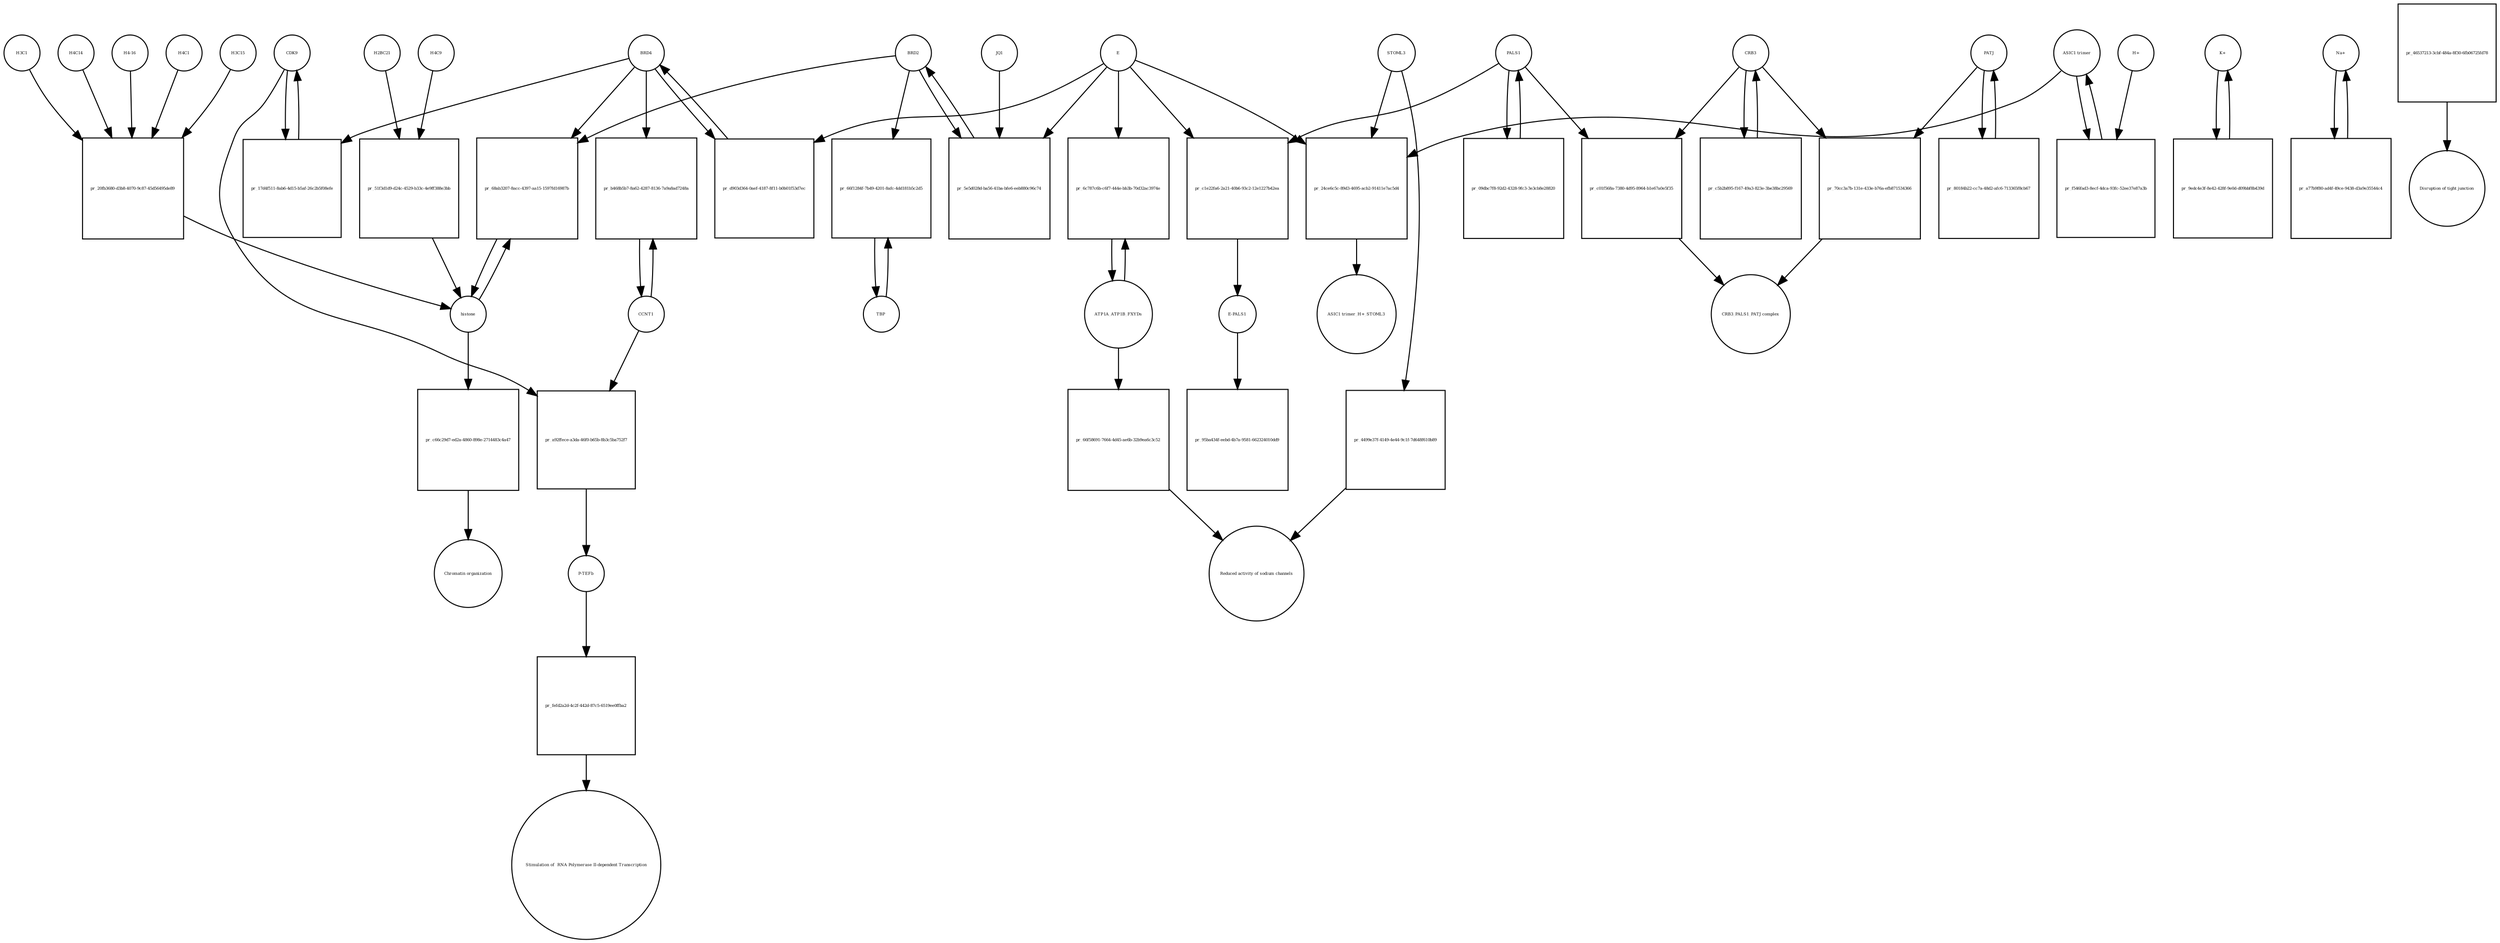 strict digraph  {
CDK9 [annotation="", bipartite=0, cls=macromolecule, fontsize=4, label=CDK9, shape=circle];
"pr_17d4f511-8ab6-4d15-b5af-26c2b5f08efe" [annotation="", bipartite=1, cls=process, fontsize=4, label="pr_17d4f511-8ab6-4d15-b5af-26c2b5f08efe", shape=square];
BRD4 [annotation="", bipartite=0, cls=macromolecule, fontsize=4, label=BRD4, shape=circle];
CCNT1 [annotation="", bipartite=0, cls=macromolecule, fontsize=4, label=CCNT1, shape=circle];
"pr_b468b5b7-8a62-4287-8136-7a9a8ad7248a" [annotation="", bipartite=1, cls=process, fontsize=4, label="pr_b468b5b7-8a62-4287-8136-7a9a8ad7248a", shape=square];
histone [annotation="", bipartite=0, cls=complex, fontsize=4, label=histone, shape=circle];
"pr_68ab3207-8acc-4397-aa15-1597fd16987b" [annotation="", bipartite=1, cls=process, fontsize=4, label="pr_68ab3207-8acc-4397-aa15-1597fd16987b", shape=square];
BRD2 [annotation="", bipartite=0, cls=macromolecule, fontsize=4, label=BRD2, shape=circle];
"pr_d903d364-0aef-4187-8f11-b0b01f53d7ec" [annotation="", bipartite=1, cls=process, fontsize=4, label="pr_d903d364-0aef-4187-8f11-b0b01f53d7ec", shape=square];
E [annotation=urn_miriam_ncbiprotein_BCD58755, bipartite=0, cls=macromolecule, fontsize=4, label=E, shape=circle];
H4C14 [annotation="", bipartite=0, cls=macromolecule, fontsize=4, label=H4C14, shape=circle];
"pr_20fb3680-d3b8-4070-9c87-45d56495de89" [annotation="", bipartite=1, cls=process, fontsize=4, label="pr_20fb3680-d3b8-4070-9c87-45d56495de89", shape=square];
"H4-16" [annotation="", bipartite=0, cls=macromolecule, fontsize=4, label="H4-16", shape=circle];
H4C1 [annotation="", bipartite=0, cls=macromolecule, fontsize=4, label=H4C1, shape=circle];
H3C15 [annotation="", bipartite=0, cls=macromolecule, fontsize=4, label=H3C15, shape=circle];
H3C1 [annotation="", bipartite=0, cls=macromolecule, fontsize=4, label=H3C1, shape=circle];
"pr_5e5d028d-ba56-41ba-bfe6-eeb880c96c74" [annotation="", bipartite=1, cls=process, fontsize=4, label="pr_5e5d028d-ba56-41ba-bfe6-eeb880c96c74", shape=square];
JQ1 [annotation="", bipartite=0, cls=macromolecule, fontsize=4, label=JQ1, shape=circle];
TBP [annotation="", bipartite=0, cls=macromolecule, fontsize=4, label=TBP, shape=circle];
"pr_66f1284f-7b49-4201-8afc-4dd181b5c2d5" [annotation="", bipartite=1, cls=process, fontsize=4, label="pr_66f1284f-7b49-4201-8afc-4dd181b5c2d5", shape=square];
H4C9 [annotation="", bipartite=0, cls=macromolecule, fontsize=4, label=H4C9, shape=circle];
"pr_51f3d1d9-d24c-4529-b33c-4e9ff388e3bb" [annotation="", bipartite=1, cls=process, fontsize=4, label="pr_51f3d1d9-d24c-4529-b33c-4e9ff388e3bb", shape=square];
H2BC21 [annotation="", bipartite=0, cls=macromolecule, fontsize=4, label=H2BC21, shape=circle];
"pr_c1e22fa6-2a21-40b6-93c2-12e1227b42ea" [annotation="", bipartite=1, cls=process, fontsize=4, label="pr_c1e22fa6-2a21-40b6-93c2-12e1227b42ea", shape=square];
PALS1 [annotation="", bipartite=0, cls=macromolecule, fontsize=4, label=PALS1, shape=circle];
"E-PALS1" [annotation="", bipartite=0, cls=complex, fontsize=4, label="E-PALS1", shape=circle];
"pr_95ba434f-eebd-4b7a-9581-662324010dd9" [annotation="", bipartite=1, cls=process, fontsize=4, label="pr_95ba434f-eebd-4b7a-9581-662324010dd9", shape=square];
"pr_09dbc7f8-92d2-4328-9fc3-3e3cb8e28820" [annotation="", bipartite=1, cls=process, fontsize=4, label="pr_09dbc7f8-92d2-4328-9fc3-3e3cb8e28820", shape=square];
CRB3 [annotation="", bipartite=0, cls=macromolecule, fontsize=4, label=CRB3, shape=circle];
"pr_c5b2b895-f167-49a3-823e-3be38bc29569" [annotation="", bipartite=1, cls=process, fontsize=4, label="pr_c5b2b895-f167-49a3-823e-3be38bc29569", shape=square];
PATJ [annotation="", bipartite=0, cls=macromolecule, fontsize=4, label=PATJ, shape=circle];
"pr_80184b22-cc7a-48d2-afc6-713365f8cb67" [annotation="", bipartite=1, cls=process, fontsize=4, label="pr_80184b22-cc7a-48d2-afc6-713365f8cb67", shape=square];
ATP1A_ATP1B_FXYDs [annotation="", bipartite=0, cls=complex, fontsize=4, label=ATP1A_ATP1B_FXYDs, shape=circle];
"pr_6c787c6b-c6f7-444e-bb3b-70d32ac3974e" [annotation="", bipartite=1, cls=process, fontsize=4, label="pr_6c787c6b-c6f7-444e-bb3b-70d32ac3974e", shape=square];
"ASIC1 trimer" [annotation="", bipartite=0, cls=macromolecule, fontsize=4, label="ASIC1 trimer", shape=circle];
"pr_f546fad3-8ecf-4dca-93fc-52ee37e87a3b" [annotation="", bipartite=1, cls=process, fontsize=4, label="pr_f546fad3-8ecf-4dca-93fc-52ee37e87a3b", shape=square];
"H+" [annotation="", bipartite=0, cls="simple chemical", fontsize=4, label="H+", shape=circle];
"pr_24ce6c5c-89d3-4695-acb2-91411e7ac5d4" [annotation="", bipartite=1, cls=process, fontsize=4, label="pr_24ce6c5c-89d3-4695-acb2-91411e7ac5d4", shape=square];
STOML3 [annotation="", bipartite=0, cls=macromolecule, fontsize=4, label=STOML3, shape=circle];
"ASIC1 trimer_H+_STOML3" [annotation="", bipartite=0, cls=complex, fontsize=4, label="ASIC1 trimer_H+_STOML3", shape=circle];
"K+" [annotation="", bipartite=0, cls="simple chemical", fontsize=4, label="K+", shape=circle];
"pr_9edc4e3f-8e42-428f-9e0d-d09bbf8b439d" [annotation="", bipartite=1, cls=process, fontsize=4, label="pr_9edc4e3f-8e42-428f-9e0d-d09bbf8b439d", shape=square];
"Na+" [annotation="", bipartite=0, cls="simple chemical", fontsize=4, label="Na+", shape=circle];
"pr_a77b9f80-ad4f-49ce-9438-d3a9e35544c4" [annotation="", bipartite=1, cls=process, fontsize=4, label="pr_a77b9f80-ad4f-49ce-9438-d3a9e35544c4", shape=square];
"pr_c01f568a-7380-4d95-8964-b1e67a0e5f35" [annotation="", bipartite=1, cls=process, fontsize=4, label="pr_c01f568a-7380-4d95-8964-b1e67a0e5f35", shape=square];
"CRB3_PALS1_PATJ complex" [annotation="", bipartite=0, cls=complex, fontsize=4, label="CRB3_PALS1_PATJ complex", shape=circle];
"pr_70cc3a7b-131e-433e-b76a-efb871534366" [annotation="", bipartite=1, cls=process, fontsize=4, label="pr_70cc3a7b-131e-433e-b76a-efb871534366", shape=square];
"pr_66f58691-7664-4d45-ae6b-32b9ea6c3c52" [annotation="", bipartite=1, cls=process, fontsize=4, label="pr_66f58691-7664-4d45-ae6b-32b9ea6c3c52", shape=square];
"Reduced activity of sodium channels" [annotation="", bipartite=0, cls=phenotype, fontsize=4, label="Reduced activity of sodium channels", shape=circle];
"pr_4499e37f-4149-4e44-9c1f-7d648f610b89" [annotation="", bipartite=1, cls=process, fontsize=4, label="pr_4499e37f-4149-4e44-9c1f-7d648f610b89", shape=square];
"pr_46537213-3cbf-484a-8f30-6fb06725fd78" [annotation="", bipartite=1, cls=process, fontsize=4, label="pr_46537213-3cbf-484a-8f30-6fb06725fd78", shape=square];
"Disruption of tight junction" [annotation="", bipartite=0, cls=phenotype, fontsize=4, label="Disruption of tight junction", shape=circle];
"pr_a92ffece-a3da-46f0-b65b-8b3c5ba752f7" [annotation="", bipartite=1, cls=process, fontsize=4, label="pr_a92ffece-a3da-46f0-b65b-8b3c5ba752f7", shape=square];
"P-TEFb" [annotation="", bipartite=0, cls=complex, fontsize=4, label="P-TEFb", shape=circle];
"pr_fefd2a2d-4c2f-442d-87c5-6519ee0ffba2" [annotation="", bipartite=1, cls=process, fontsize=4, label="pr_fefd2a2d-4c2f-442d-87c5-6519ee0ffba2", shape=square];
" Stimulation of  RNA Polymerase II-dependent Transcription " [annotation="", bipartite=0, cls=phenotype, fontsize=4, label=" Stimulation of  RNA Polymerase II-dependent Transcription ", shape=circle];
"pr_c66c29d7-ed2a-4860-898e-2714483c4a47" [annotation="", bipartite=1, cls=process, fontsize=4, label="pr_c66c29d7-ed2a-4860-898e-2714483c4a47", shape=square];
"Chromatin organization" [annotation="", bipartite=0, cls=phenotype, fontsize=4, label="Chromatin organization", shape=circle];
CDK9 -> "pr_17d4f511-8ab6-4d15-b5af-26c2b5f08efe"  [annotation="", interaction_type=consumption];
CDK9 -> "pr_a92ffece-a3da-46f0-b65b-8b3c5ba752f7"  [annotation="", interaction_type=consumption];
"pr_17d4f511-8ab6-4d15-b5af-26c2b5f08efe" -> CDK9  [annotation="", interaction_type=production];
BRD4 -> "pr_17d4f511-8ab6-4d15-b5af-26c2b5f08efe"  [annotation="urn_miriam_doi_10.18632%2Foncotarget.18583|urn_miriam_doi_10.1016%2Fj.molcel.2005.06.027", interaction_type=catalysis];
BRD4 -> "pr_b468b5b7-8a62-4287-8136-7a9a8ad7248a"  [annotation="urn_miriam_doi_10.1016%2Fj.molcel.2005.06.027", interaction_type=catalysis];
BRD4 -> "pr_68ab3207-8acc-4397-aa15-1597fd16987b"  [annotation="urn_miriam_doi_10.1038%2Fnsmb.3228.|urn_miriam_doi_10.1016%2Fj.molcel.2008.01.018", interaction_type=catalysis];
BRD4 -> "pr_d903d364-0aef-4187-8f11-b0b01f53d7ec"  [annotation="", interaction_type=consumption];
CCNT1 -> "pr_b468b5b7-8a62-4287-8136-7a9a8ad7248a"  [annotation="", interaction_type=consumption];
CCNT1 -> "pr_a92ffece-a3da-46f0-b65b-8b3c5ba752f7"  [annotation="", interaction_type=consumption];
"pr_b468b5b7-8a62-4287-8136-7a9a8ad7248a" -> CCNT1  [annotation="", interaction_type=production];
histone -> "pr_68ab3207-8acc-4397-aa15-1597fd16987b"  [annotation="", interaction_type=consumption];
histone -> "pr_c66c29d7-ed2a-4860-898e-2714483c4a47"  [annotation="", interaction_type=consumption];
"pr_68ab3207-8acc-4397-aa15-1597fd16987b" -> histone  [annotation="", interaction_type=production];
BRD2 -> "pr_68ab3207-8acc-4397-aa15-1597fd16987b"  [annotation="urn_miriam_doi_10.1038%2Fnsmb.3228.|urn_miriam_doi_10.1016%2Fj.molcel.2008.01.018", interaction_type=catalysis];
BRD2 -> "pr_5e5d028d-ba56-41ba-bfe6-eeb880c96c74"  [annotation="", interaction_type=consumption];
BRD2 -> "pr_66f1284f-7b49-4201-8afc-4dd181b5c2d5"  [annotation="urn_miriam_doi_10.1007%2Fs11010-006-9223-6", interaction_type=catalysis];
"pr_d903d364-0aef-4187-8f11-b0b01f53d7ec" -> BRD4  [annotation="", interaction_type=production];
E -> "pr_d903d364-0aef-4187-8f11-b0b01f53d7ec"  [annotation="urn_miriam_doi_10.1038%2Fs41586-020-2286-9", interaction_type=inhibition];
E -> "pr_5e5d028d-ba56-41ba-bfe6-eeb880c96c74"  [annotation="urn_miriam_doi_10.1038%2Fs41586-020-2286-9|urn_miriam_doi_10.1080%2F15592294.2018.1469891", interaction_type=inhibition];
E -> "pr_c1e22fa6-2a21-40b6-93c2-12e1227b42ea"  [annotation="", interaction_type=consumption];
E -> "pr_6c787c6b-c6f7-444e-bb3b-70d32ac3974e"  [annotation="urn_miriam_doi_10.1016%2Fj.virol.2011.03.029", interaction_type=inhibition];
E -> "pr_24ce6c5c-89d3-4695-acb2-91411e7ac5d4"  [annotation="urn_miriam_doi_10.1016%2Fj.virol.2011.03.029", interaction_type=inhibition];
H4C14 -> "pr_20fb3680-d3b8-4070-9c87-45d56495de89"  [annotation="", interaction_type=consumption];
"pr_20fb3680-d3b8-4070-9c87-45d56495de89" -> histone  [annotation="", interaction_type=production];
"H4-16" -> "pr_20fb3680-d3b8-4070-9c87-45d56495de89"  [annotation="", interaction_type=consumption];
H4C1 -> "pr_20fb3680-d3b8-4070-9c87-45d56495de89"  [annotation="", interaction_type=consumption];
H3C15 -> "pr_20fb3680-d3b8-4070-9c87-45d56495de89"  [annotation="", interaction_type=consumption];
H3C1 -> "pr_20fb3680-d3b8-4070-9c87-45d56495de89"  [annotation="", interaction_type=consumption];
"pr_5e5d028d-ba56-41ba-bfe6-eeb880c96c74" -> BRD2  [annotation="", interaction_type=production];
JQ1 -> "pr_5e5d028d-ba56-41ba-bfe6-eeb880c96c74"  [annotation="urn_miriam_doi_10.1038%2Fs41586-020-2286-9|urn_miriam_doi_10.1080%2F15592294.2018.1469891", interaction_type=inhibition];
TBP -> "pr_66f1284f-7b49-4201-8afc-4dd181b5c2d5"  [annotation="", interaction_type=consumption];
"pr_66f1284f-7b49-4201-8afc-4dd181b5c2d5" -> TBP  [annotation="", interaction_type=production];
H4C9 -> "pr_51f3d1d9-d24c-4529-b33c-4e9ff388e3bb"  [annotation="", interaction_type=consumption];
"pr_51f3d1d9-d24c-4529-b33c-4e9ff388e3bb" -> histone  [annotation="", interaction_type=production];
H2BC21 -> "pr_51f3d1d9-d24c-4529-b33c-4e9ff388e3bb"  [annotation="", interaction_type=consumption];
"pr_c1e22fa6-2a21-40b6-93c2-12e1227b42ea" -> "E-PALS1"  [annotation="", interaction_type=production];
PALS1 -> "pr_c1e22fa6-2a21-40b6-93c2-12e1227b42ea"  [annotation="", interaction_type=consumption];
PALS1 -> "pr_09dbc7f8-92d2-4328-9fc3-3e3cb8e28820"  [annotation="", interaction_type=consumption];
PALS1 -> "pr_c01f568a-7380-4d95-8964-b1e67a0e5f35"  [annotation="", interaction_type=consumption];
"E-PALS1" -> "pr_95ba434f-eebd-4b7a-9581-662324010dd9"  [annotation="", interaction_type=consumption];
"pr_09dbc7f8-92d2-4328-9fc3-3e3cb8e28820" -> PALS1  [annotation="", interaction_type=production];
CRB3 -> "pr_c5b2b895-f167-49a3-823e-3be38bc29569"  [annotation="", interaction_type=consumption];
CRB3 -> "pr_c01f568a-7380-4d95-8964-b1e67a0e5f35"  [annotation="", interaction_type=consumption];
CRB3 -> "pr_70cc3a7b-131e-433e-b76a-efb871534366"  [annotation="", interaction_type=consumption];
"pr_c5b2b895-f167-49a3-823e-3be38bc29569" -> CRB3  [annotation="", interaction_type=production];
PATJ -> "pr_80184b22-cc7a-48d2-afc6-713365f8cb67"  [annotation="", interaction_type=consumption];
PATJ -> "pr_70cc3a7b-131e-433e-b76a-efb871534366"  [annotation="", interaction_type=consumption];
"pr_80184b22-cc7a-48d2-afc6-713365f8cb67" -> PATJ  [annotation="", interaction_type=production];
ATP1A_ATP1B_FXYDs -> "pr_6c787c6b-c6f7-444e-bb3b-70d32ac3974e"  [annotation="", interaction_type=consumption];
ATP1A_ATP1B_FXYDs -> "pr_66f58691-7664-4d45-ae6b-32b9ea6c3c52"  [annotation="", interaction_type=consumption];
"pr_6c787c6b-c6f7-444e-bb3b-70d32ac3974e" -> ATP1A_ATP1B_FXYDs  [annotation="", interaction_type=production];
"ASIC1 trimer" -> "pr_f546fad3-8ecf-4dca-93fc-52ee37e87a3b"  [annotation="", interaction_type=consumption];
"ASIC1 trimer" -> "pr_24ce6c5c-89d3-4695-acb2-91411e7ac5d4"  [annotation="", interaction_type=consumption];
"pr_f546fad3-8ecf-4dca-93fc-52ee37e87a3b" -> "ASIC1 trimer"  [annotation="", interaction_type=production];
"H+" -> "pr_f546fad3-8ecf-4dca-93fc-52ee37e87a3b"  [annotation="", interaction_type=consumption];
"pr_24ce6c5c-89d3-4695-acb2-91411e7ac5d4" -> "ASIC1 trimer_H+_STOML3"  [annotation="", interaction_type=production];
STOML3 -> "pr_24ce6c5c-89d3-4695-acb2-91411e7ac5d4"  [annotation="", interaction_type=consumption];
STOML3 -> "pr_4499e37f-4149-4e44-9c1f-7d648f610b89"  [annotation="", interaction_type=consumption];
"K+" -> "pr_9edc4e3f-8e42-428f-9e0d-d09bbf8b439d"  [annotation="", interaction_type=consumption];
"pr_9edc4e3f-8e42-428f-9e0d-d09bbf8b439d" -> "K+"  [annotation="", interaction_type=production];
"Na+" -> "pr_a77b9f80-ad4f-49ce-9438-d3a9e35544c4"  [annotation="", interaction_type=consumption];
"pr_a77b9f80-ad4f-49ce-9438-d3a9e35544c4" -> "Na+"  [annotation="", interaction_type=production];
"pr_c01f568a-7380-4d95-8964-b1e67a0e5f35" -> "CRB3_PALS1_PATJ complex"  [annotation="", interaction_type=production];
"pr_70cc3a7b-131e-433e-b76a-efb871534366" -> "CRB3_PALS1_PATJ complex"  [annotation="", interaction_type=production];
"pr_66f58691-7664-4d45-ae6b-32b9ea6c3c52" -> "Reduced activity of sodium channels"  [annotation="", interaction_type=production];
"pr_4499e37f-4149-4e44-9c1f-7d648f610b89" -> "Reduced activity of sodium channels"  [annotation="", interaction_type=production];
"pr_46537213-3cbf-484a-8f30-6fb06725fd78" -> "Disruption of tight junction"  [annotation="", interaction_type=production];
"pr_a92ffece-a3da-46f0-b65b-8b3c5ba752f7" -> "P-TEFb"  [annotation="", interaction_type=production];
"P-TEFb" -> "pr_fefd2a2d-4c2f-442d-87c5-6519ee0ffba2"  [annotation="", interaction_type=consumption];
"pr_fefd2a2d-4c2f-442d-87c5-6519ee0ffba2" -> " Stimulation of  RNA Polymerase II-dependent Transcription "  [annotation="", interaction_type=production];
"pr_c66c29d7-ed2a-4860-898e-2714483c4a47" -> "Chromatin organization"  [annotation="", interaction_type=production];
}

